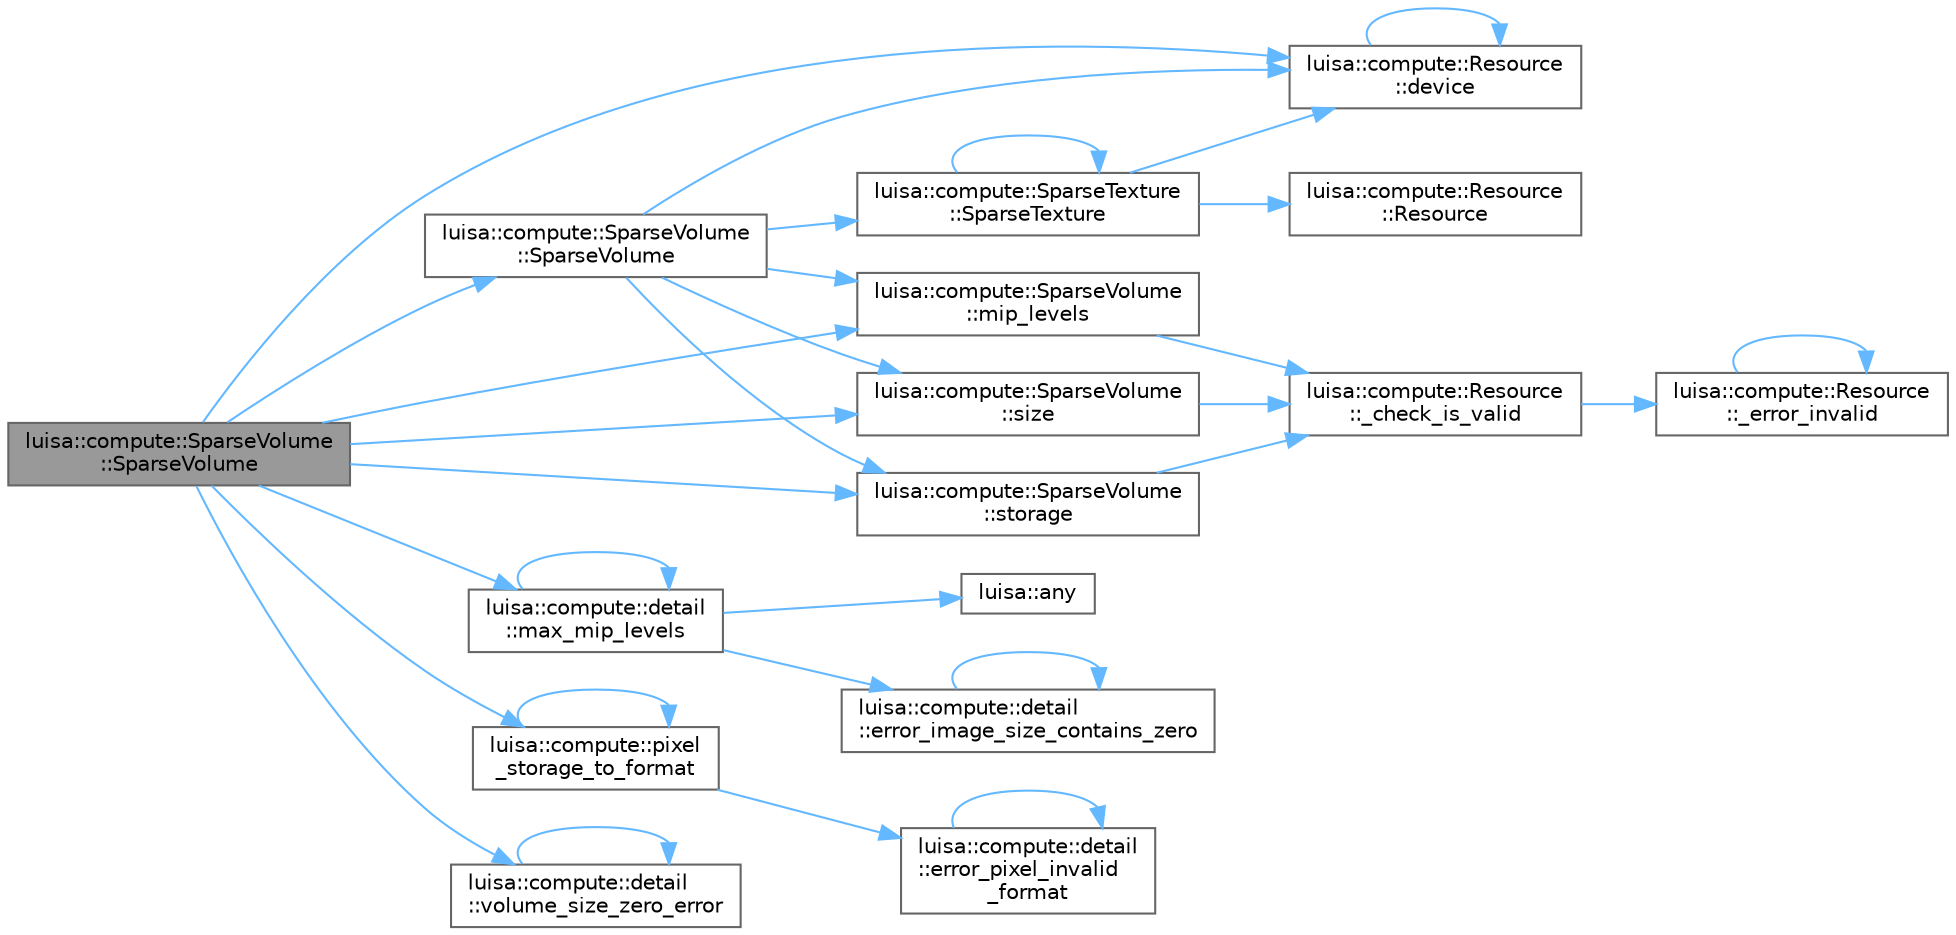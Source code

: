 digraph "luisa::compute::SparseVolume::SparseVolume"
{
 // LATEX_PDF_SIZE
  bgcolor="transparent";
  edge [fontname=Helvetica,fontsize=10,labelfontname=Helvetica,labelfontsize=10];
  node [fontname=Helvetica,fontsize=10,shape=box,height=0.2,width=0.4];
  rankdir="LR";
  Node1 [id="Node000001",label="luisa::compute::SparseVolume\l::SparseVolume",height=0.2,width=0.4,color="gray40", fillcolor="grey60", style="filled", fontcolor="black",tooltip=" "];
  Node1 -> Node2 [id="edge1_Node000001_Node000002",color="steelblue1",style="solid",tooltip=" "];
  Node2 [id="Node000002",label="luisa::compute::Resource\l::device",height=0.2,width=0.4,color="grey40", fillcolor="white", style="filled",URL="$classluisa_1_1compute_1_1_resource.html#a80d70cb175660af12e01637de33f32bc",tooltip=" "];
  Node2 -> Node2 [id="edge2_Node000002_Node000002",color="steelblue1",style="solid",tooltip=" "];
  Node1 -> Node3 [id="edge3_Node000001_Node000003",color="steelblue1",style="solid",tooltip=" "];
  Node3 [id="Node000003",label="luisa::compute::detail\l::max_mip_levels",height=0.2,width=0.4,color="grey40", fillcolor="white", style="filled",URL="$namespaceluisa_1_1compute_1_1detail.html#a02b39ecaf2209ab0ffa78e10d97cb140",tooltip=" "];
  Node3 -> Node4 [id="edge4_Node000003_Node000004",color="steelblue1",style="solid",tooltip=" "];
  Node4 [id="Node000004",label="luisa::any",height=0.2,width=0.4,color="grey40", fillcolor="white", style="filled",URL="$namespaceluisa.html#a4ce8440b45045057dd7530ff5860e706",tooltip="any of bool2 is true"];
  Node3 -> Node5 [id="edge5_Node000003_Node000005",color="steelblue1",style="solid",tooltip=" "];
  Node5 [id="Node000005",label="luisa::compute::detail\l::error_image_size_contains_zero",height=0.2,width=0.4,color="grey40", fillcolor="white", style="filled",URL="$namespaceluisa_1_1compute_1_1detail.html#ae66a47ef482ef5f118d045973d66eeab",tooltip=" "];
  Node5 -> Node5 [id="edge6_Node000005_Node000005",color="steelblue1",style="solid",tooltip=" "];
  Node3 -> Node3 [id="edge7_Node000003_Node000003",color="steelblue1",style="solid",tooltip=" "];
  Node1 -> Node6 [id="edge8_Node000001_Node000006",color="steelblue1",style="solid",tooltip=" "];
  Node6 [id="Node000006",label="luisa::compute::SparseVolume\l::mip_levels",height=0.2,width=0.4,color="grey40", fillcolor="white", style="filled",URL="$classluisa_1_1compute_1_1_sparse_volume.html#a4135404a87c7dd4f9183693a99f442f2",tooltip=" "];
  Node6 -> Node7 [id="edge9_Node000006_Node000007",color="steelblue1",style="solid",tooltip=" "];
  Node7 [id="Node000007",label="luisa::compute::Resource\l::_check_is_valid",height=0.2,width=0.4,color="grey40", fillcolor="white", style="filled",URL="$classluisa_1_1compute_1_1_resource.html#acd4eeb601dbaa644497541380a30c9aa",tooltip=" "];
  Node7 -> Node8 [id="edge10_Node000007_Node000008",color="steelblue1",style="solid",tooltip=" "];
  Node8 [id="Node000008",label="luisa::compute::Resource\l::_error_invalid",height=0.2,width=0.4,color="grey40", fillcolor="white", style="filled",URL="$classluisa_1_1compute_1_1_resource.html#a98f3cf67e789cf526dce15ddbaf4b949",tooltip=" "];
  Node8 -> Node8 [id="edge11_Node000008_Node000008",color="steelblue1",style="solid",tooltip=" "];
  Node1 -> Node9 [id="edge12_Node000001_Node000009",color="steelblue1",style="solid",tooltip=" "];
  Node9 [id="Node000009",label="luisa::compute::pixel\l_storage_to_format",height=0.2,width=0.4,color="grey40", fillcolor="white", style="filled",URL="$namespaceluisa_1_1compute.html#a04a8e74da49e66b33bfe56e94a65a3d9",tooltip=" "];
  Node9 -> Node10 [id="edge13_Node000009_Node000010",color="steelblue1",style="solid",tooltip=" "];
  Node10 [id="Node000010",label="luisa::compute::detail\l::error_pixel_invalid\l_format",height=0.2,width=0.4,color="grey40", fillcolor="white", style="filled",URL="$namespaceluisa_1_1compute_1_1detail.html#a84075a71c3b99cf97a6f4474a9a4929f",tooltip=" "];
  Node10 -> Node10 [id="edge14_Node000010_Node000010",color="steelblue1",style="solid",tooltip=" "];
  Node9 -> Node9 [id="edge15_Node000009_Node000009",color="steelblue1",style="solid",tooltip=" "];
  Node1 -> Node11 [id="edge16_Node000001_Node000011",color="steelblue1",style="solid",tooltip=" "];
  Node11 [id="Node000011",label="luisa::compute::SparseVolume\l::size",height=0.2,width=0.4,color="grey40", fillcolor="white", style="filled",URL="$classluisa_1_1compute_1_1_sparse_volume.html#aa00a7985a956541ae0fa07aa98aad0dd",tooltip=" "];
  Node11 -> Node7 [id="edge17_Node000011_Node000007",color="steelblue1",style="solid",tooltip=" "];
  Node1 -> Node12 [id="edge18_Node000001_Node000012",color="steelblue1",style="solid",tooltip=" "];
  Node12 [id="Node000012",label="luisa::compute::SparseVolume\l::SparseVolume",height=0.2,width=0.4,color="grey40", fillcolor="white", style="filled",URL="$classluisa_1_1compute_1_1_sparse_volume.html#ad2d3ac20a32434d555b66c074efa16cd",tooltip=" "];
  Node12 -> Node2 [id="edge19_Node000012_Node000002",color="steelblue1",style="solid",tooltip=" "];
  Node12 -> Node6 [id="edge20_Node000012_Node000006",color="steelblue1",style="solid",tooltip=" "];
  Node12 -> Node11 [id="edge21_Node000012_Node000011",color="steelblue1",style="solid",tooltip=" "];
  Node12 -> Node13 [id="edge22_Node000012_Node000013",color="steelblue1",style="solid",tooltip=" "];
  Node13 [id="Node000013",label="luisa::compute::SparseTexture\l::SparseTexture",height=0.2,width=0.4,color="grey40", fillcolor="white", style="filled",URL="$classluisa_1_1compute_1_1_sparse_texture.html#a1fe36dcc51ed50c1e5925a0a17cb1710",tooltip=" "];
  Node13 -> Node2 [id="edge23_Node000013_Node000002",color="steelblue1",style="solid",tooltip=" "];
  Node13 -> Node14 [id="edge24_Node000013_Node000014",color="steelblue1",style="solid",tooltip=" "];
  Node14 [id="Node000014",label="luisa::compute::Resource\l::Resource",height=0.2,width=0.4,color="grey40", fillcolor="white", style="filled",URL="$classluisa_1_1compute_1_1_resource.html#ad04c9df5461ad463bc3bfa340590a61a",tooltip=" "];
  Node13 -> Node13 [id="edge25_Node000013_Node000013",color="steelblue1",style="solid",tooltip=" "];
  Node12 -> Node15 [id="edge26_Node000012_Node000015",color="steelblue1",style="solid",tooltip=" "];
  Node15 [id="Node000015",label="luisa::compute::SparseVolume\l::storage",height=0.2,width=0.4,color="grey40", fillcolor="white", style="filled",URL="$classluisa_1_1compute_1_1_sparse_volume.html#ab291f1a1e238d689692e7e78ac80f135",tooltip=" "];
  Node15 -> Node7 [id="edge27_Node000015_Node000007",color="steelblue1",style="solid",tooltip=" "];
  Node1 -> Node15 [id="edge28_Node000001_Node000015",color="steelblue1",style="solid",tooltip=" "];
  Node1 -> Node16 [id="edge29_Node000001_Node000016",color="steelblue1",style="solid",tooltip=" "];
  Node16 [id="Node000016",label="luisa::compute::detail\l::volume_size_zero_error",height=0.2,width=0.4,color="grey40", fillcolor="white", style="filled",URL="$namespaceluisa_1_1compute_1_1detail.html#a26b163eaed8b508a5163bc0feee63445",tooltip=" "];
  Node16 -> Node16 [id="edge30_Node000016_Node000016",color="steelblue1",style="solid",tooltip=" "];
}
